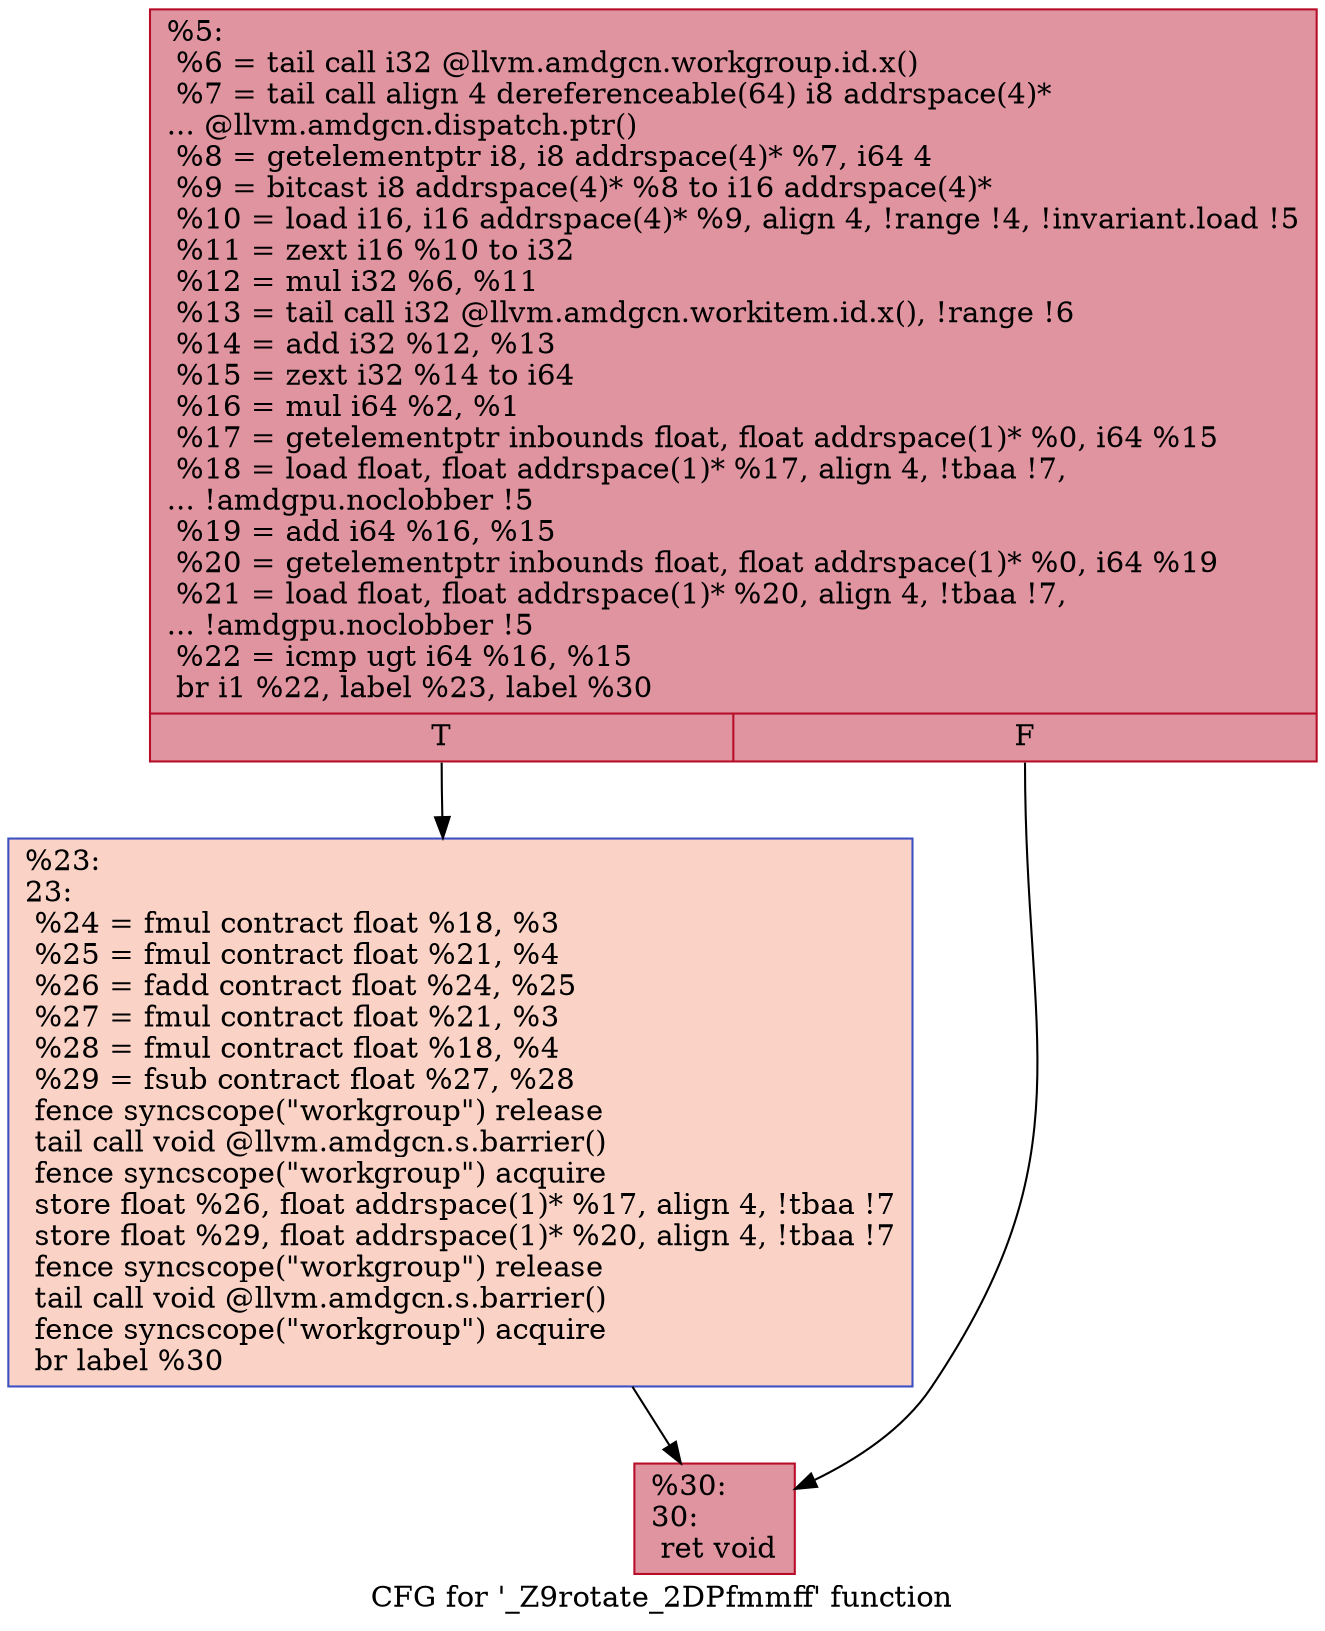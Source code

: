 digraph "CFG for '_Z9rotate_2DPfmmff' function" {
	label="CFG for '_Z9rotate_2DPfmmff' function";

	Node0x63bd340 [shape=record,color="#b70d28ff", style=filled, fillcolor="#b70d2870",label="{%5:\l  %6 = tail call i32 @llvm.amdgcn.workgroup.id.x()\l  %7 = tail call align 4 dereferenceable(64) i8 addrspace(4)*\l... @llvm.amdgcn.dispatch.ptr()\l  %8 = getelementptr i8, i8 addrspace(4)* %7, i64 4\l  %9 = bitcast i8 addrspace(4)* %8 to i16 addrspace(4)*\l  %10 = load i16, i16 addrspace(4)* %9, align 4, !range !4, !invariant.load !5\l  %11 = zext i16 %10 to i32\l  %12 = mul i32 %6, %11\l  %13 = tail call i32 @llvm.amdgcn.workitem.id.x(), !range !6\l  %14 = add i32 %12, %13\l  %15 = zext i32 %14 to i64\l  %16 = mul i64 %2, %1\l  %17 = getelementptr inbounds float, float addrspace(1)* %0, i64 %15\l  %18 = load float, float addrspace(1)* %17, align 4, !tbaa !7,\l... !amdgpu.noclobber !5\l  %19 = add i64 %16, %15\l  %20 = getelementptr inbounds float, float addrspace(1)* %0, i64 %19\l  %21 = load float, float addrspace(1)* %20, align 4, !tbaa !7,\l... !amdgpu.noclobber !5\l  %22 = icmp ugt i64 %16, %15\l  br i1 %22, label %23, label %30\l|{<s0>T|<s1>F}}"];
	Node0x63bd340:s0 -> Node0x63c0440;
	Node0x63bd340:s1 -> Node0x63c04d0;
	Node0x63c0440 [shape=record,color="#3d50c3ff", style=filled, fillcolor="#f59c7d70",label="{%23:\l23:                                               \l  %24 = fmul contract float %18, %3\l  %25 = fmul contract float %21, %4\l  %26 = fadd contract float %24, %25\l  %27 = fmul contract float %21, %3\l  %28 = fmul contract float %18, %4\l  %29 = fsub contract float %27, %28\l  fence syncscope(\"workgroup\") release\l  tail call void @llvm.amdgcn.s.barrier()\l  fence syncscope(\"workgroup\") acquire\l  store float %26, float addrspace(1)* %17, align 4, !tbaa !7\l  store float %29, float addrspace(1)* %20, align 4, !tbaa !7\l  fence syncscope(\"workgroup\") release\l  tail call void @llvm.amdgcn.s.barrier()\l  fence syncscope(\"workgroup\") acquire\l  br label %30\l}"];
	Node0x63c0440 -> Node0x63c04d0;
	Node0x63c04d0 [shape=record,color="#b70d28ff", style=filled, fillcolor="#b70d2870",label="{%30:\l30:                                               \l  ret void\l}"];
}
